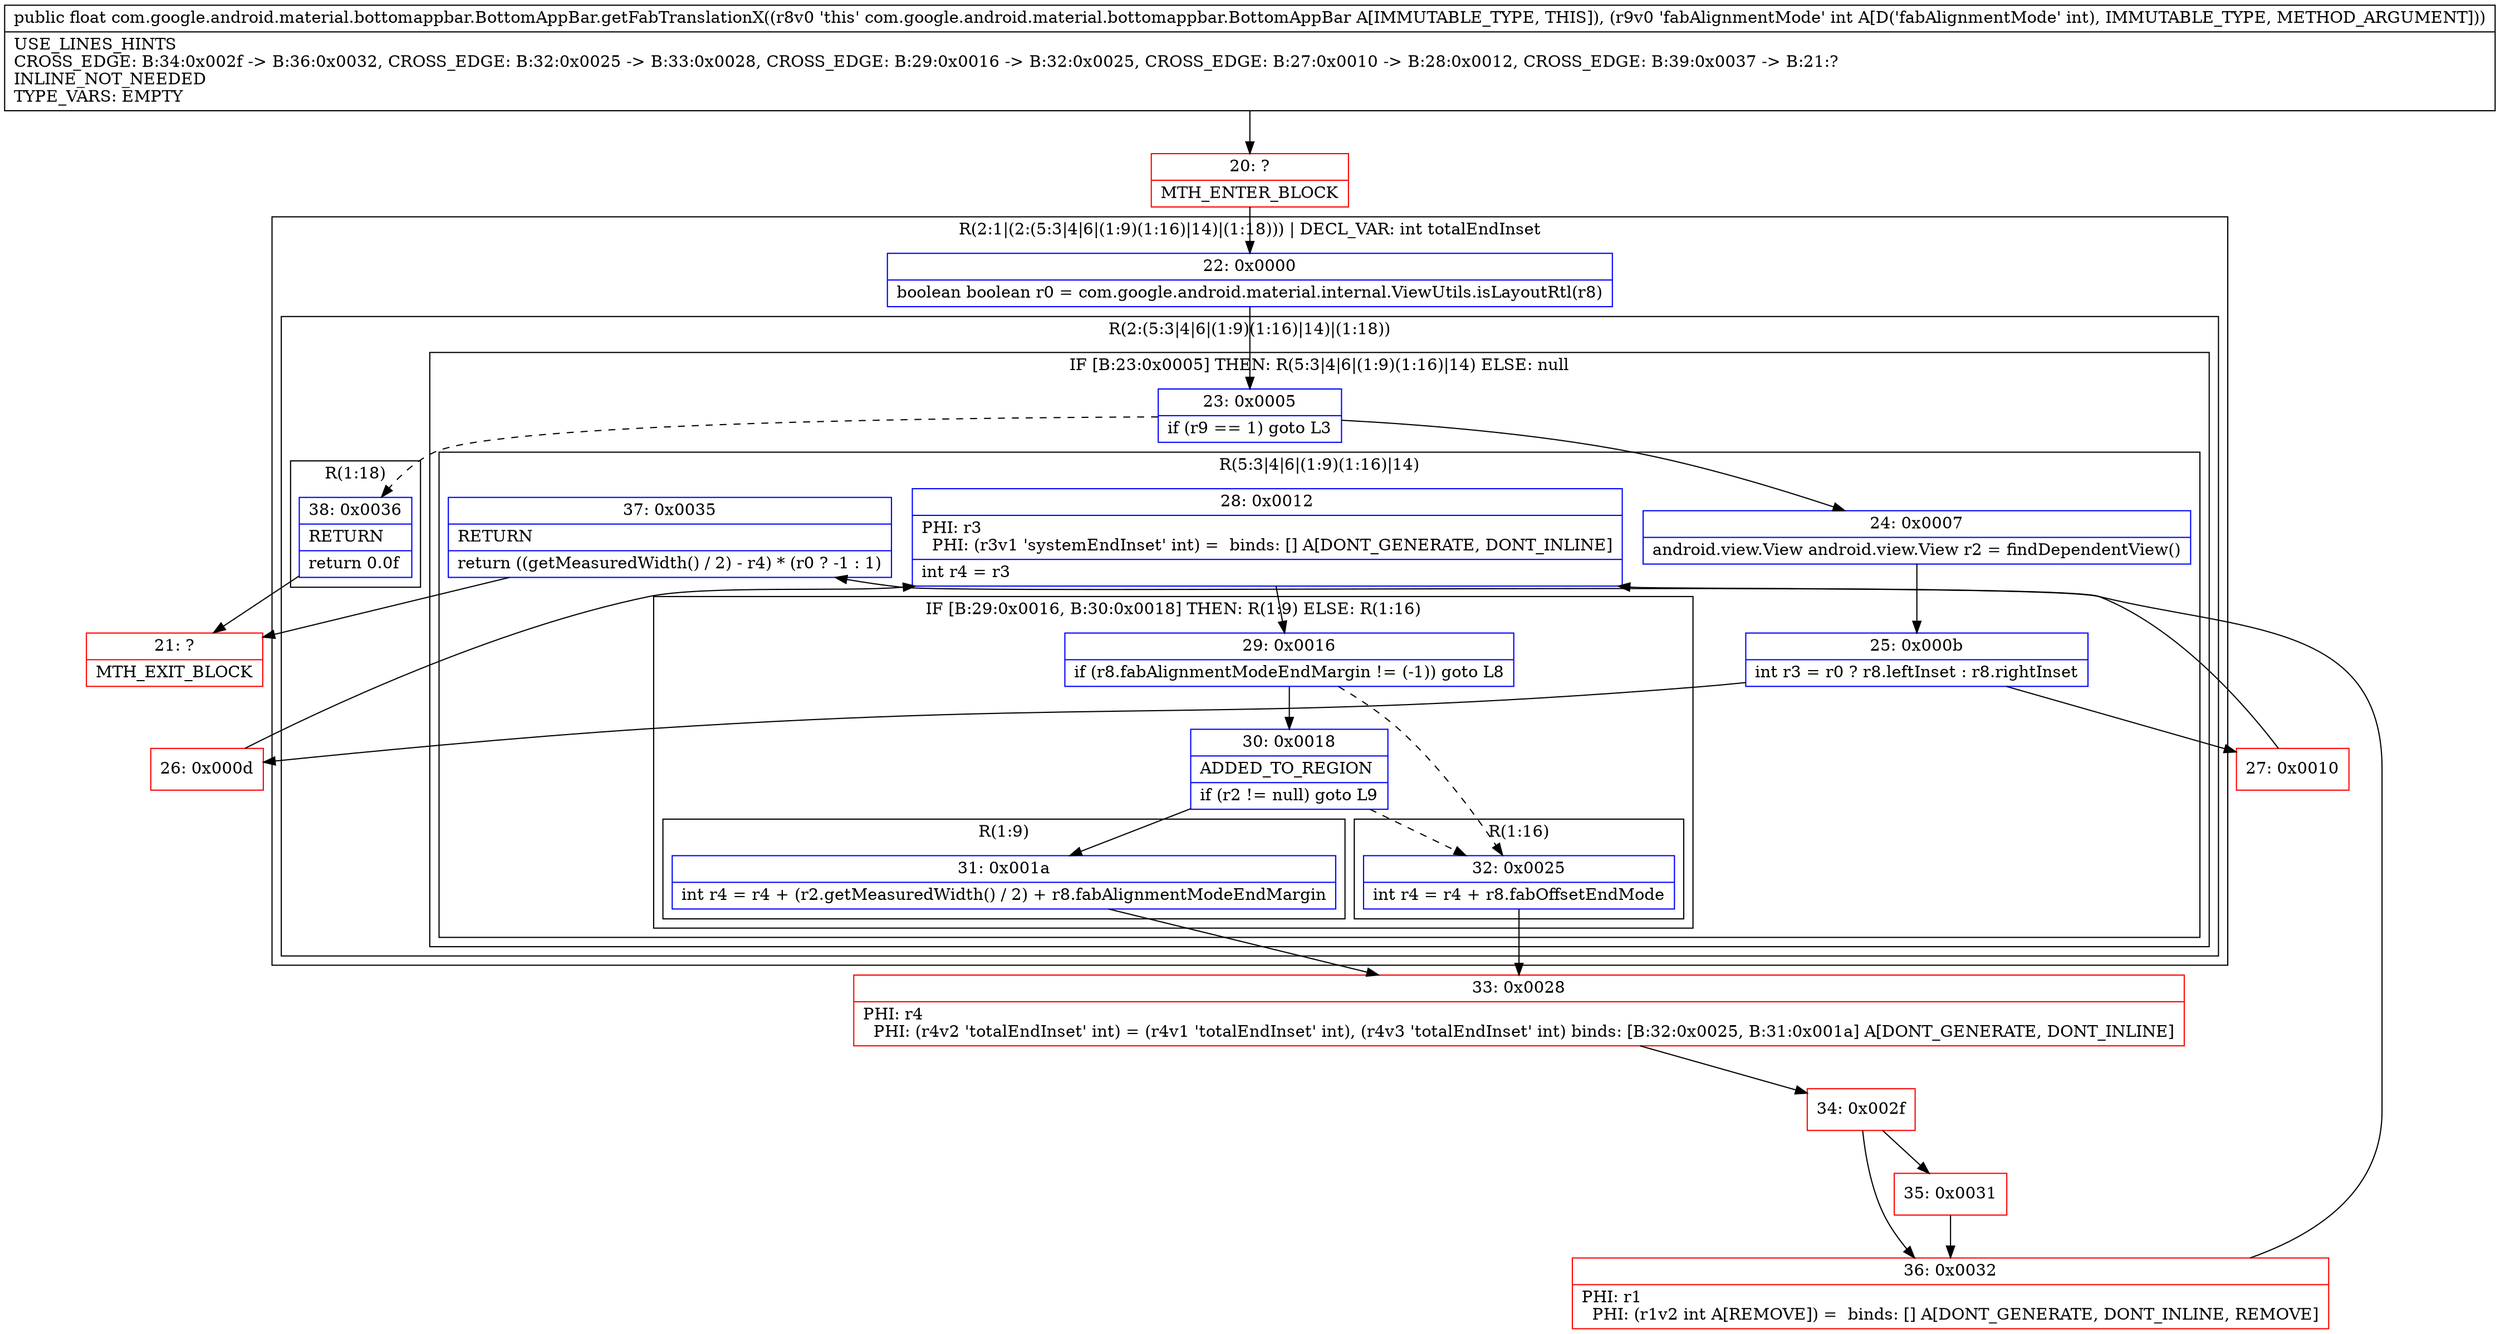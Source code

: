 digraph "CFG forcom.google.android.material.bottomappbar.BottomAppBar.getFabTranslationX(I)F" {
subgraph cluster_Region_608618400 {
label = "R(2:1|(2:(5:3|4|6|(1:9)(1:16)|14)|(1:18))) | DECL_VAR: int totalEndInset\l";
node [shape=record,color=blue];
Node_22 [shape=record,label="{22\:\ 0x0000|boolean boolean r0 = com.google.android.material.internal.ViewUtils.isLayoutRtl(r8)\l}"];
subgraph cluster_Region_1836936285 {
label = "R(2:(5:3|4|6|(1:9)(1:16)|14)|(1:18))";
node [shape=record,color=blue];
subgraph cluster_IfRegion_811472653 {
label = "IF [B:23:0x0005] THEN: R(5:3|4|6|(1:9)(1:16)|14) ELSE: null";
node [shape=record,color=blue];
Node_23 [shape=record,label="{23\:\ 0x0005|if (r9 == 1) goto L3\l}"];
subgraph cluster_Region_680549644 {
label = "R(5:3|4|6|(1:9)(1:16)|14)";
node [shape=record,color=blue];
Node_24 [shape=record,label="{24\:\ 0x0007|android.view.View android.view.View r2 = findDependentView()\l}"];
Node_25 [shape=record,label="{25\:\ 0x000b|int r3 = r0 ? r8.leftInset : r8.rightInset\l}"];
Node_28 [shape=record,label="{28\:\ 0x0012|PHI: r3 \l  PHI: (r3v1 'systemEndInset' int) =  binds: [] A[DONT_GENERATE, DONT_INLINE]\l|int r4 = r3\l}"];
subgraph cluster_IfRegion_1174962926 {
label = "IF [B:29:0x0016, B:30:0x0018] THEN: R(1:9) ELSE: R(1:16)";
node [shape=record,color=blue];
Node_29 [shape=record,label="{29\:\ 0x0016|if (r8.fabAlignmentModeEndMargin != (\-1)) goto L8\l}"];
Node_30 [shape=record,label="{30\:\ 0x0018|ADDED_TO_REGION\l|if (r2 != null) goto L9\l}"];
subgraph cluster_Region_2045280661 {
label = "R(1:9)";
node [shape=record,color=blue];
Node_31 [shape=record,label="{31\:\ 0x001a|int r4 = r4 + (r2.getMeasuredWidth() \/ 2) + r8.fabAlignmentModeEndMargin\l}"];
}
subgraph cluster_Region_1795240655 {
label = "R(1:16)";
node [shape=record,color=blue];
Node_32 [shape=record,label="{32\:\ 0x0025|int r4 = r4 + r8.fabOffsetEndMode\l}"];
}
}
Node_37 [shape=record,label="{37\:\ 0x0035|RETURN\l|return ((getMeasuredWidth() \/ 2) \- r4) * (r0 ? \-1 : 1)\l}"];
}
}
subgraph cluster_Region_858477329 {
label = "R(1:18)";
node [shape=record,color=blue];
Node_38 [shape=record,label="{38\:\ 0x0036|RETURN\l|return 0.0f\l}"];
}
}
}
Node_20 [shape=record,color=red,label="{20\:\ ?|MTH_ENTER_BLOCK\l}"];
Node_26 [shape=record,color=red,label="{26\:\ 0x000d}"];
Node_33 [shape=record,color=red,label="{33\:\ 0x0028|PHI: r4 \l  PHI: (r4v2 'totalEndInset' int) = (r4v1 'totalEndInset' int), (r4v3 'totalEndInset' int) binds: [B:32:0x0025, B:31:0x001a] A[DONT_GENERATE, DONT_INLINE]\l}"];
Node_34 [shape=record,color=red,label="{34\:\ 0x002f}"];
Node_35 [shape=record,color=red,label="{35\:\ 0x0031}"];
Node_36 [shape=record,color=red,label="{36\:\ 0x0032|PHI: r1 \l  PHI: (r1v2 int A[REMOVE]) =  binds: [] A[DONT_GENERATE, DONT_INLINE, REMOVE]\l}"];
Node_21 [shape=record,color=red,label="{21\:\ ?|MTH_EXIT_BLOCK\l}"];
Node_27 [shape=record,color=red,label="{27\:\ 0x0010}"];
MethodNode[shape=record,label="{public float com.google.android.material.bottomappbar.BottomAppBar.getFabTranslationX((r8v0 'this' com.google.android.material.bottomappbar.BottomAppBar A[IMMUTABLE_TYPE, THIS]), (r9v0 'fabAlignmentMode' int A[D('fabAlignmentMode' int), IMMUTABLE_TYPE, METHOD_ARGUMENT]))  | USE_LINES_HINTS\lCROSS_EDGE: B:34:0x002f \-\> B:36:0x0032, CROSS_EDGE: B:32:0x0025 \-\> B:33:0x0028, CROSS_EDGE: B:29:0x0016 \-\> B:32:0x0025, CROSS_EDGE: B:27:0x0010 \-\> B:28:0x0012, CROSS_EDGE: B:39:0x0037 \-\> B:21:?\lINLINE_NOT_NEEDED\lTYPE_VARS: EMPTY\l}"];
MethodNode -> Node_20;Node_22 -> Node_23;
Node_23 -> Node_24;
Node_23 -> Node_38[style=dashed];
Node_24 -> Node_25;
Node_25 -> Node_26;
Node_25 -> Node_27;
Node_28 -> Node_29;
Node_29 -> Node_30;
Node_29 -> Node_32[style=dashed];
Node_30 -> Node_31;
Node_30 -> Node_32[style=dashed];
Node_31 -> Node_33;
Node_32 -> Node_33;
Node_37 -> Node_21;
Node_38 -> Node_21;
Node_20 -> Node_22;
Node_26 -> Node_28;
Node_33 -> Node_34;
Node_34 -> Node_35;
Node_34 -> Node_36;
Node_35 -> Node_36;
Node_36 -> Node_37;
Node_27 -> Node_28;
}

